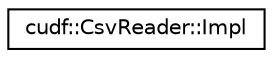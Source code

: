 digraph "Graphical Class Hierarchy"
{
  edge [fontname="Helvetica",fontsize="10",labelfontname="Helvetica",labelfontsize="10"];
  node [fontname="Helvetica",fontsize="10",shape=record];
  rankdir="LR";
  Node0 [label="cudf::CsvReader::Impl",height=0.2,width=0.4,color="black", fillcolor="white", style="filled",URL="$classcudf_1_1CsvReader_1_1Impl.html",tooltip="Class used to parse Json input and convert it into gdf columns. "];
}
